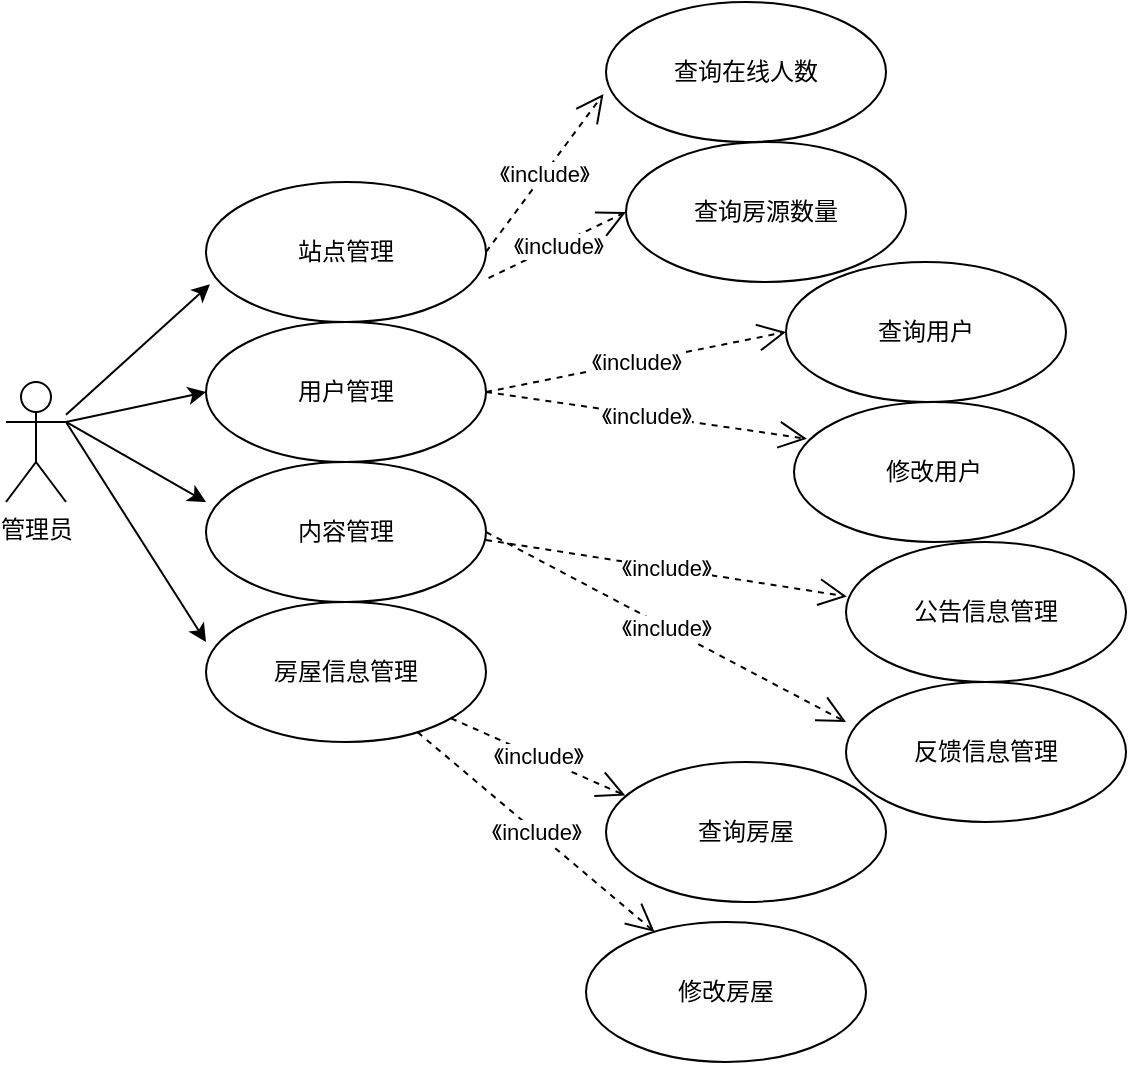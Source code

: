 <mxfile version="24.2.7" type="github">
  <diagram name="第 1 页" id="EApmqbzHfGOCpjlpqGSy">
    <mxGraphModel dx="1050" dy="522" grid="1" gridSize="10" guides="1" tooltips="1" connect="1" arrows="1" fold="1" page="1" pageScale="1" pageWidth="827" pageHeight="1169" math="0" shadow="0">
      <root>
        <mxCell id="0" />
        <mxCell id="1" parent="0" />
        <mxCell id="1s72ccU1eGiNioWsWHkO-1" value="管理员" style="shape=umlActor;verticalLabelPosition=bottom;verticalAlign=top;html=1;outlineConnect=0;" vertex="1" parent="1">
          <mxGeometry x="160" y="210" width="30" height="60" as="geometry" />
        </mxCell>
        <mxCell id="1s72ccU1eGiNioWsWHkO-2" value="站点管理" style="ellipse;whiteSpace=wrap;html=1;" vertex="1" parent="1">
          <mxGeometry x="260" y="110" width="140" height="70" as="geometry" />
        </mxCell>
        <mxCell id="1s72ccU1eGiNioWsWHkO-3" value="用户管理" style="ellipse;whiteSpace=wrap;html=1;" vertex="1" parent="1">
          <mxGeometry x="260" y="180" width="140" height="70" as="geometry" />
        </mxCell>
        <mxCell id="1s72ccU1eGiNioWsWHkO-4" value="内容管理" style="ellipse;whiteSpace=wrap;html=1;" vertex="1" parent="1">
          <mxGeometry x="260" y="250" width="140" height="70" as="geometry" />
        </mxCell>
        <mxCell id="1s72ccU1eGiNioWsWHkO-5" value="房屋信息管理" style="ellipse;whiteSpace=wrap;html=1;" vertex="1" parent="1">
          <mxGeometry x="260" y="320" width="140" height="70" as="geometry" />
        </mxCell>
        <mxCell id="1s72ccU1eGiNioWsWHkO-7" value="查询在线人数" style="ellipse;whiteSpace=wrap;html=1;" vertex="1" parent="1">
          <mxGeometry x="460" y="20" width="140" height="70" as="geometry" />
        </mxCell>
        <mxCell id="1s72ccU1eGiNioWsWHkO-8" value="查询房源数量" style="ellipse;whiteSpace=wrap;html=1;" vertex="1" parent="1">
          <mxGeometry x="470" y="90" width="140" height="70" as="geometry" />
        </mxCell>
        <mxCell id="1s72ccU1eGiNioWsWHkO-10" value="查询用户" style="ellipse;whiteSpace=wrap;html=1;" vertex="1" parent="1">
          <mxGeometry x="550" y="150" width="140" height="70" as="geometry" />
        </mxCell>
        <mxCell id="1s72ccU1eGiNioWsWHkO-11" value="修改用户" style="ellipse;whiteSpace=wrap;html=1;" vertex="1" parent="1">
          <mxGeometry x="554" y="220" width="140" height="70" as="geometry" />
        </mxCell>
        <mxCell id="1s72ccU1eGiNioWsWHkO-12" value="查询房屋" style="ellipse;whiteSpace=wrap;html=1;" vertex="1" parent="1">
          <mxGeometry x="460" y="400" width="140" height="70" as="geometry" />
        </mxCell>
        <mxCell id="1s72ccU1eGiNioWsWHkO-13" value="修改房屋" style="ellipse;whiteSpace=wrap;html=1;" vertex="1" parent="1">
          <mxGeometry x="450" y="480" width="140" height="70" as="geometry" />
        </mxCell>
        <mxCell id="1s72ccU1eGiNioWsWHkO-14" value="《include》" style="endArrow=open;endSize=12;dashed=1;html=1;rounded=0;entryX=-0.009;entryY=0.657;entryDx=0;entryDy=0;entryPerimeter=0;exitX=1;exitY=0.5;exitDx=0;exitDy=0;" edge="1" parent="1" source="1s72ccU1eGiNioWsWHkO-2" target="1s72ccU1eGiNioWsWHkO-7">
          <mxGeometry width="160" relative="1" as="geometry">
            <mxPoint x="330" y="270" as="sourcePoint" />
            <mxPoint x="490" y="270" as="targetPoint" />
          </mxGeometry>
        </mxCell>
        <mxCell id="1s72ccU1eGiNioWsWHkO-15" value="《include》" style="endArrow=open;endSize=12;dashed=1;html=1;rounded=0;entryX=0;entryY=0.5;entryDx=0;entryDy=0;exitX=1.009;exitY=0.686;exitDx=0;exitDy=0;exitPerimeter=0;" edge="1" parent="1" source="1s72ccU1eGiNioWsWHkO-2" target="1s72ccU1eGiNioWsWHkO-8">
          <mxGeometry width="160" relative="1" as="geometry">
            <mxPoint x="410" y="155" as="sourcePoint" />
            <mxPoint x="489" y="116" as="targetPoint" />
          </mxGeometry>
        </mxCell>
        <mxCell id="1s72ccU1eGiNioWsWHkO-16" value="《include》" style="endArrow=open;endSize=12;dashed=1;html=1;rounded=0;exitX=1;exitY=0.5;exitDx=0;exitDy=0;entryX=0;entryY=0.5;entryDx=0;entryDy=0;" edge="1" parent="1" source="1s72ccU1eGiNioWsWHkO-3" target="1s72ccU1eGiNioWsWHkO-10">
          <mxGeometry width="160" relative="1" as="geometry">
            <mxPoint x="420" y="165" as="sourcePoint" />
            <mxPoint x="500" y="240" as="targetPoint" />
          </mxGeometry>
        </mxCell>
        <mxCell id="1s72ccU1eGiNioWsWHkO-17" value="《include》" style="endArrow=open;endSize=12;dashed=1;html=1;rounded=0;entryX=0.046;entryY=0.263;entryDx=0;entryDy=0;entryPerimeter=0;exitX=1;exitY=0.5;exitDx=0;exitDy=0;" edge="1" parent="1" source="1s72ccU1eGiNioWsWHkO-3" target="1s72ccU1eGiNioWsWHkO-11">
          <mxGeometry width="160" relative="1" as="geometry">
            <mxPoint x="430" y="175" as="sourcePoint" />
            <mxPoint x="509" y="136" as="targetPoint" />
          </mxGeometry>
        </mxCell>
        <mxCell id="1s72ccU1eGiNioWsWHkO-18" value="《include》" style="endArrow=open;endSize=12;dashed=1;html=1;rounded=0;entryX=0.069;entryY=0.24;entryDx=0;entryDy=0;entryPerimeter=0;" edge="1" parent="1" source="1s72ccU1eGiNioWsWHkO-5" target="1s72ccU1eGiNioWsWHkO-12">
          <mxGeometry width="160" relative="1" as="geometry">
            <mxPoint x="440" y="185" as="sourcePoint" />
            <mxPoint x="519" y="146" as="targetPoint" />
          </mxGeometry>
        </mxCell>
        <mxCell id="1s72ccU1eGiNioWsWHkO-19" value="《include》" style="endArrow=open;endSize=12;dashed=1;html=1;rounded=0;" edge="1" parent="1" source="1s72ccU1eGiNioWsWHkO-5" target="1s72ccU1eGiNioWsWHkO-13">
          <mxGeometry width="160" relative="1" as="geometry">
            <mxPoint x="450" y="195" as="sourcePoint" />
            <mxPoint x="480" y="440" as="targetPoint" />
          </mxGeometry>
        </mxCell>
        <mxCell id="1s72ccU1eGiNioWsWHkO-21" value="公告信息管理" style="ellipse;whiteSpace=wrap;html=1;" vertex="1" parent="1">
          <mxGeometry x="580" y="290" width="140" height="70" as="geometry" />
        </mxCell>
        <mxCell id="1s72ccU1eGiNioWsWHkO-22" value="反馈信息管理&lt;span style=&quot;color: rgba(0, 0, 0, 0); font-family: monospace; font-size: 0px; text-align: start; text-wrap: nowrap;&quot;&gt;%3CmxGraphModel%3E%3Croot%3E%3CmxCell%20id%3D%220%22%2F%3E%3CmxCell%20id%3D%221%22%20parent%3D%220%22%2F%3E%3CmxCell%20id%3D%222%22%20value%3D%22%E3%80%8Ainclude%E3%80%8B%22%20style%3D%22endArrow%3Dopen%3BendSize%3D12%3Bdashed%3D1%3Bhtml%3D1%3Brounded%3D0%3BentryX%3D-0.009%3BentryY%3D0.657%3BentryDx%3D0%3BentryDy%3D0%3BentryPerimeter%3D0%3BexitX%3D1%3BexitY%3D0.5%3BexitDx%3D0%3BexitDy%3D0%3B%22%20edge%3D%221%22%20parent%3D%221%22%3E%3CmxGeometry%20width%3D%22160%22%20relative%3D%221%22%20as%3D%22geometry%22%3E%3CmxPoint%20x%3D%22400%22%20y%3D%22145%22%20as%3D%22sourcePoint%22%2F%3E%3CmxPoint%20x%3D%22479%22%20y%3D%22106%22%20as%3D%22targetPoint%22%2F%3E%3C%2FmxGeometry%3E%3C%2FmxCell%3E%3C%2Froot%3E%3C%2FmxGraphModel%3E&lt;/span&gt;" style="ellipse;whiteSpace=wrap;html=1;" vertex="1" parent="1">
          <mxGeometry x="580" y="360" width="140" height="70" as="geometry" />
        </mxCell>
        <mxCell id="1s72ccU1eGiNioWsWHkO-23" value="《include》" style="endArrow=open;endSize=12;dashed=1;html=1;rounded=0;entryX=0.003;entryY=0.389;entryDx=0;entryDy=0;entryPerimeter=0;exitX=1;exitY=0.5;exitDx=0;exitDy=0;" edge="1" parent="1" target="1s72ccU1eGiNioWsWHkO-21">
          <mxGeometry width="160" relative="1" as="geometry">
            <mxPoint x="400" y="289" as="sourcePoint" />
            <mxPoint x="479" y="250" as="targetPoint" />
          </mxGeometry>
        </mxCell>
        <mxCell id="1s72ccU1eGiNioWsWHkO-24" value="《include》" style="endArrow=open;endSize=12;dashed=1;html=1;rounded=0;entryX=0;entryY=0.286;entryDx=0;entryDy=0;entryPerimeter=0;exitX=1;exitY=0.5;exitDx=0;exitDy=0;" edge="1" parent="1" source="1s72ccU1eGiNioWsWHkO-4" target="1s72ccU1eGiNioWsWHkO-22">
          <mxGeometry width="160" relative="1" as="geometry">
            <mxPoint x="470" y="215" as="sourcePoint" />
            <mxPoint x="549" y="176" as="targetPoint" />
          </mxGeometry>
        </mxCell>
        <mxCell id="1s72ccU1eGiNioWsWHkO-26" value="" style="endArrow=classic;html=1;rounded=0;entryX=0.014;entryY=0.731;entryDx=0;entryDy=0;entryPerimeter=0;" edge="1" parent="1" source="1s72ccU1eGiNioWsWHkO-1" target="1s72ccU1eGiNioWsWHkO-2">
          <mxGeometry width="50" height="50" relative="1" as="geometry">
            <mxPoint x="390" y="300" as="sourcePoint" />
            <mxPoint x="440" y="250" as="targetPoint" />
          </mxGeometry>
        </mxCell>
        <mxCell id="1s72ccU1eGiNioWsWHkO-27" value="" style="endArrow=classic;html=1;rounded=0;entryX=0;entryY=0.5;entryDx=0;entryDy=0;exitX=1;exitY=0.333;exitDx=0;exitDy=0;exitPerimeter=0;" edge="1" parent="1" source="1s72ccU1eGiNioWsWHkO-1" target="1s72ccU1eGiNioWsWHkO-3">
          <mxGeometry width="50" height="50" relative="1" as="geometry">
            <mxPoint x="390" y="300" as="sourcePoint" />
            <mxPoint x="440" y="250" as="targetPoint" />
          </mxGeometry>
        </mxCell>
        <mxCell id="1s72ccU1eGiNioWsWHkO-29" value="" style="endArrow=classic;html=1;rounded=0;entryX=0;entryY=0.286;entryDx=0;entryDy=0;entryPerimeter=0;exitX=1;exitY=0.333;exitDx=0;exitDy=0;exitPerimeter=0;" edge="1" parent="1" source="1s72ccU1eGiNioWsWHkO-1" target="1s72ccU1eGiNioWsWHkO-4">
          <mxGeometry width="50" height="50" relative="1" as="geometry">
            <mxPoint x="390" y="300" as="sourcePoint" />
            <mxPoint x="440" y="250" as="targetPoint" />
          </mxGeometry>
        </mxCell>
        <mxCell id="1s72ccU1eGiNioWsWHkO-30" value="" style="endArrow=classic;html=1;rounded=0;entryX=0;entryY=0.286;entryDx=0;entryDy=0;entryPerimeter=0;exitX=1;exitY=0.333;exitDx=0;exitDy=0;exitPerimeter=0;" edge="1" parent="1" source="1s72ccU1eGiNioWsWHkO-1" target="1s72ccU1eGiNioWsWHkO-5">
          <mxGeometry width="50" height="50" relative="1" as="geometry">
            <mxPoint x="390" y="300" as="sourcePoint" />
            <mxPoint x="440" y="250" as="targetPoint" />
          </mxGeometry>
        </mxCell>
      </root>
    </mxGraphModel>
  </diagram>
</mxfile>
